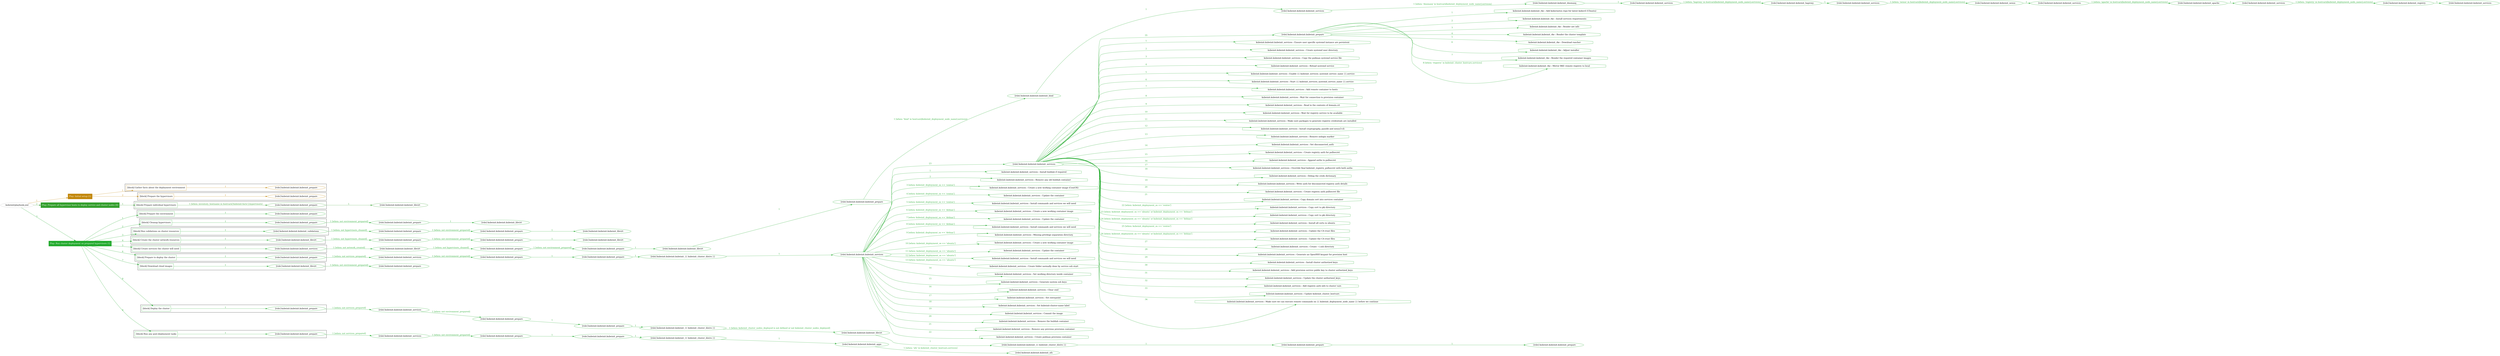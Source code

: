 digraph {
	graph [concentrate=true ordering=in rankdir=LR ratio=fill]
	edge [esep=5 sep=10]
	"kubeinit/playbook.yml" [id=root_node style=dotted]
	play_f203fe64 [label="Play: Initial setup (1)" color="#c2870a" fontcolor="#ffffff" id=play_f203fe64 shape=box style=filled tooltip=localhost]
	"kubeinit/playbook.yml" -> play_f203fe64 [label="1 " color="#c2870a" fontcolor="#c2870a" id=edge_5dcf7c7a labeltooltip="1 " tooltip="1 "]
	subgraph "kubeinit.kubeinit.kubeinit_prepare" {
		role_e467d524 [label="[role] kubeinit.kubeinit.kubeinit_prepare" color="#c2870a" id=role_e467d524 tooltip="kubeinit.kubeinit.kubeinit_prepare"]
	}
	subgraph "kubeinit.kubeinit.kubeinit_prepare" {
		role_4fb74c89 [label="[role] kubeinit.kubeinit.kubeinit_prepare" color="#c2870a" id=role_4fb74c89 tooltip="kubeinit.kubeinit.kubeinit_prepare"]
	}
	subgraph "Play: Initial setup (1)" {
		play_f203fe64 -> block_b8861ea0 [label=1 color="#c2870a" fontcolor="#c2870a" id=edge_22cf4f54 labeltooltip=1 tooltip=1]
		subgraph cluster_block_b8861ea0 {
			block_b8861ea0 [label="[block] Gather facts about the deployment environment" color="#c2870a" id=block_b8861ea0 labeltooltip="Gather facts about the deployment environment" shape=box tooltip="Gather facts about the deployment environment"]
			block_b8861ea0 -> role_e467d524 [label="1 " color="#c2870a" fontcolor="#c2870a" id=edge_e837f29b labeltooltip="1 " tooltip="1 "]
		}
		play_f203fe64 -> block_660bb61f [label=2 color="#c2870a" fontcolor="#c2870a" id=edge_f50a6b25 labeltooltip=2 tooltip=2]
		subgraph cluster_block_660bb61f {
			block_660bb61f [label="[block] Prepare the hypervisors" color="#c2870a" id=block_660bb61f labeltooltip="Prepare the hypervisors" shape=box tooltip="Prepare the hypervisors"]
			block_660bb61f -> role_4fb74c89 [label="1 " color="#c2870a" fontcolor="#c2870a" id=edge_5e5e489a labeltooltip="1 " tooltip="1 "]
		}
	}
	play_b127197c [label="Play: Prepare all hypervisor hosts to deploy service and cluster nodes (0)" color="#349f2d" fontcolor="#ffffff" id=play_b127197c shape=box style=filled tooltip="Play: Prepare all hypervisor hosts to deploy service and cluster nodes (0)"]
	"kubeinit/playbook.yml" -> play_b127197c [label="2 " color="#349f2d" fontcolor="#349f2d" id=edge_904fbb51 labeltooltip="2 " tooltip="2 "]
	subgraph "kubeinit.kubeinit.kubeinit_libvirt" {
		role_efd77561 [label="[role] kubeinit.kubeinit.kubeinit_libvirt" color="#349f2d" id=role_efd77561 tooltip="kubeinit.kubeinit.kubeinit_libvirt"]
	}
	subgraph "kubeinit.kubeinit.kubeinit_prepare" {
		role_2b11e748 [label="[role] kubeinit.kubeinit.kubeinit_prepare" color="#349f2d" id=role_2b11e748 tooltip="kubeinit.kubeinit.kubeinit_prepare"]
		role_2b11e748 -> role_efd77561 [label="1 " color="#349f2d" fontcolor="#349f2d" id=edge_89c65053 labeltooltip="1 " tooltip="1 "]
	}
	subgraph "Play: Prepare all hypervisor hosts to deploy service and cluster nodes (0)" {
		play_b127197c -> block_439875ae [label=1 color="#349f2d" fontcolor="#349f2d" id=edge_71474fbc labeltooltip=1 tooltip=1]
		subgraph cluster_block_439875ae {
			block_439875ae [label="[block] Prepare individual hypervisors" color="#349f2d" id=block_439875ae labeltooltip="Prepare individual hypervisors" shape=box tooltip="Prepare individual hypervisors"]
			block_439875ae -> role_2b11e748 [label="1 [when: inventory_hostname in hostvars['kubeinit-facts'].hypervisors]" color="#349f2d" fontcolor="#349f2d" id=edge_b557f636 labeltooltip="1 [when: inventory_hostname in hostvars['kubeinit-facts'].hypervisors]" tooltip="1 [when: inventory_hostname in hostvars['kubeinit-facts'].hypervisors]"]
		}
	}
	play_5c9dcbb7 [label="Play: Run cluster deployment on prepared hypervisors (1)" color="#22aa2d" fontcolor="#ffffff" id=play_5c9dcbb7 shape=box style=filled tooltip=localhost]
	"kubeinit/playbook.yml" -> play_5c9dcbb7 [label="3 " color="#22aa2d" fontcolor="#22aa2d" id=edge_dd0898eb labeltooltip="3 " tooltip="3 "]
	subgraph "kubeinit.kubeinit.kubeinit_prepare" {
		role_6f401885 [label="[role] kubeinit.kubeinit.kubeinit_prepare" color="#22aa2d" id=role_6f401885 tooltip="kubeinit.kubeinit.kubeinit_prepare"]
	}
	subgraph "kubeinit.kubeinit.kubeinit_libvirt" {
		role_c249c9ad [label="[role] kubeinit.kubeinit.kubeinit_libvirt" color="#22aa2d" id=role_c249c9ad tooltip="kubeinit.kubeinit.kubeinit_libvirt"]
	}
	subgraph "kubeinit.kubeinit.kubeinit_prepare" {
		role_fc27d0d9 [label="[role] kubeinit.kubeinit.kubeinit_prepare" color="#22aa2d" id=role_fc27d0d9 tooltip="kubeinit.kubeinit.kubeinit_prepare"]
		role_fc27d0d9 -> role_c249c9ad [label="1 " color="#22aa2d" fontcolor="#22aa2d" id=edge_87d7061a labeltooltip="1 " tooltip="1 "]
	}
	subgraph "kubeinit.kubeinit.kubeinit_prepare" {
		role_8a7b71ed [label="[role] kubeinit.kubeinit.kubeinit_prepare" color="#22aa2d" id=role_8a7b71ed tooltip="kubeinit.kubeinit.kubeinit_prepare"]
		role_8a7b71ed -> role_fc27d0d9 [label="1 [when: not environment_prepared]" color="#22aa2d" fontcolor="#22aa2d" id=edge_842a76ba labeltooltip="1 [when: not environment_prepared]" tooltip="1 [when: not environment_prepared]"]
	}
	subgraph "kubeinit.kubeinit.kubeinit_libvirt" {
		role_61dd837d [label="[role] kubeinit.kubeinit.kubeinit_libvirt" color="#22aa2d" id=role_61dd837d tooltip="kubeinit.kubeinit.kubeinit_libvirt"]
	}
	subgraph "kubeinit.kubeinit.kubeinit_prepare" {
		role_7abe5933 [label="[role] kubeinit.kubeinit.kubeinit_prepare" color="#22aa2d" id=role_7abe5933 tooltip="kubeinit.kubeinit.kubeinit_prepare"]
		role_7abe5933 -> role_61dd837d [label="1 " color="#22aa2d" fontcolor="#22aa2d" id=edge_33cb4a85 labeltooltip="1 " tooltip="1 "]
	}
	subgraph "kubeinit.kubeinit.kubeinit_prepare" {
		role_9313e4a3 [label="[role] kubeinit.kubeinit.kubeinit_prepare" color="#22aa2d" id=role_9313e4a3 tooltip="kubeinit.kubeinit.kubeinit_prepare"]
		role_9313e4a3 -> role_7abe5933 [label="1 [when: not environment_prepared]" color="#22aa2d" fontcolor="#22aa2d" id=edge_4dc4762d labeltooltip="1 [when: not environment_prepared]" tooltip="1 [when: not environment_prepared]"]
	}
	subgraph "kubeinit.kubeinit.kubeinit_validations" {
		role_940966be [label="[role] kubeinit.kubeinit.kubeinit_validations" color="#22aa2d" id=role_940966be tooltip="kubeinit.kubeinit.kubeinit_validations"]
		role_940966be -> role_9313e4a3 [label="1 [when: not hypervisors_cleaned]" color="#22aa2d" fontcolor="#22aa2d" id=edge_0224e86f labeltooltip="1 [when: not hypervisors_cleaned]" tooltip="1 [when: not hypervisors_cleaned]"]
	}
	subgraph "kubeinit.kubeinit.kubeinit_libvirt" {
		role_951b7a28 [label="[role] kubeinit.kubeinit.kubeinit_libvirt" color="#22aa2d" id=role_951b7a28 tooltip="kubeinit.kubeinit.kubeinit_libvirt"]
	}
	subgraph "kubeinit.kubeinit.kubeinit_prepare" {
		role_3c3b94b3 [label="[role] kubeinit.kubeinit.kubeinit_prepare" color="#22aa2d" id=role_3c3b94b3 tooltip="kubeinit.kubeinit.kubeinit_prepare"]
		role_3c3b94b3 -> role_951b7a28 [label="1 " color="#22aa2d" fontcolor="#22aa2d" id=edge_d5f08f04 labeltooltip="1 " tooltip="1 "]
	}
	subgraph "kubeinit.kubeinit.kubeinit_prepare" {
		role_0b932aaa [label="[role] kubeinit.kubeinit.kubeinit_prepare" color="#22aa2d" id=role_0b932aaa tooltip="kubeinit.kubeinit.kubeinit_prepare"]
		role_0b932aaa -> role_3c3b94b3 [label="1 [when: not environment_prepared]" color="#22aa2d" fontcolor="#22aa2d" id=edge_0516e604 labeltooltip="1 [when: not environment_prepared]" tooltip="1 [when: not environment_prepared]"]
	}
	subgraph "kubeinit.kubeinit.kubeinit_libvirt" {
		role_1f6d24ff [label="[role] kubeinit.kubeinit.kubeinit_libvirt" color="#22aa2d" id=role_1f6d24ff tooltip="kubeinit.kubeinit.kubeinit_libvirt"]
		role_1f6d24ff -> role_0b932aaa [label="1 [when: not hypervisors_cleaned]" color="#22aa2d" fontcolor="#22aa2d" id=edge_991f46eb labeltooltip="1 [when: not hypervisors_cleaned]" tooltip="1 [when: not hypervisors_cleaned]"]
	}
	subgraph "kubeinit.kubeinit.kubeinit_services" {
		role_333b4d7c [label="[role] kubeinit.kubeinit.kubeinit_services" color="#22aa2d" id=role_333b4d7c tooltip="kubeinit.kubeinit.kubeinit_services"]
	}
	subgraph "kubeinit.kubeinit.kubeinit_registry" {
		role_152db32c [label="[role] kubeinit.kubeinit.kubeinit_registry" color="#22aa2d" id=role_152db32c tooltip="kubeinit.kubeinit.kubeinit_registry"]
		role_152db32c -> role_333b4d7c [label="1 " color="#22aa2d" fontcolor="#22aa2d" id=edge_591cc841 labeltooltip="1 " tooltip="1 "]
	}
	subgraph "kubeinit.kubeinit.kubeinit_services" {
		role_26e8e19c [label="[role] kubeinit.kubeinit.kubeinit_services" color="#22aa2d" id=role_26e8e19c tooltip="kubeinit.kubeinit.kubeinit_services"]
		role_26e8e19c -> role_152db32c [label="1 [when: 'registry' in hostvars[kubeinit_deployment_node_name].services]" color="#22aa2d" fontcolor="#22aa2d" id=edge_14d60e1c labeltooltip="1 [when: 'registry' in hostvars[kubeinit_deployment_node_name].services]" tooltip="1 [when: 'registry' in hostvars[kubeinit_deployment_node_name].services]"]
	}
	subgraph "kubeinit.kubeinit.kubeinit_apache" {
		role_32be74a6 [label="[role] kubeinit.kubeinit.kubeinit_apache" color="#22aa2d" id=role_32be74a6 tooltip="kubeinit.kubeinit.kubeinit_apache"]
		role_32be74a6 -> role_26e8e19c [label="1 " color="#22aa2d" fontcolor="#22aa2d" id=edge_33a225fc labeltooltip="1 " tooltip="1 "]
	}
	subgraph "kubeinit.kubeinit.kubeinit_services" {
		role_c632f225 [label="[role] kubeinit.kubeinit.kubeinit_services" color="#22aa2d" id=role_c632f225 tooltip="kubeinit.kubeinit.kubeinit_services"]
		role_c632f225 -> role_32be74a6 [label="1 [when: 'apache' in hostvars[kubeinit_deployment_node_name].services]" color="#22aa2d" fontcolor="#22aa2d" id=edge_ff3029e3 labeltooltip="1 [when: 'apache' in hostvars[kubeinit_deployment_node_name].services]" tooltip="1 [when: 'apache' in hostvars[kubeinit_deployment_node_name].services]"]
	}
	subgraph "kubeinit.kubeinit.kubeinit_nexus" {
		role_0b005d3a [label="[role] kubeinit.kubeinit.kubeinit_nexus" color="#22aa2d" id=role_0b005d3a tooltip="kubeinit.kubeinit.kubeinit_nexus"]
		role_0b005d3a -> role_c632f225 [label="1 " color="#22aa2d" fontcolor="#22aa2d" id=edge_541ac5d3 labeltooltip="1 " tooltip="1 "]
	}
	subgraph "kubeinit.kubeinit.kubeinit_services" {
		role_e580462c [label="[role] kubeinit.kubeinit.kubeinit_services" color="#22aa2d" id=role_e580462c tooltip="kubeinit.kubeinit.kubeinit_services"]
		role_e580462c -> role_0b005d3a [label="1 [when: 'nexus' in hostvars[kubeinit_deployment_node_name].services]" color="#22aa2d" fontcolor="#22aa2d" id=edge_0c5d88ae labeltooltip="1 [when: 'nexus' in hostvars[kubeinit_deployment_node_name].services]" tooltip="1 [when: 'nexus' in hostvars[kubeinit_deployment_node_name].services]"]
	}
	subgraph "kubeinit.kubeinit.kubeinit_haproxy" {
		role_15a813b7 [label="[role] kubeinit.kubeinit.kubeinit_haproxy" color="#22aa2d" id=role_15a813b7 tooltip="kubeinit.kubeinit.kubeinit_haproxy"]
		role_15a813b7 -> role_e580462c [label="1 " color="#22aa2d" fontcolor="#22aa2d" id=edge_4599f87d labeltooltip="1 " tooltip="1 "]
	}
	subgraph "kubeinit.kubeinit.kubeinit_services" {
		role_08a21e77 [label="[role] kubeinit.kubeinit.kubeinit_services" color="#22aa2d" id=role_08a21e77 tooltip="kubeinit.kubeinit.kubeinit_services"]
		role_08a21e77 -> role_15a813b7 [label="1 [when: 'haproxy' in hostvars[kubeinit_deployment_node_name].services]" color="#22aa2d" fontcolor="#22aa2d" id=edge_66373ae7 labeltooltip="1 [when: 'haproxy' in hostvars[kubeinit_deployment_node_name].services]" tooltip="1 [when: 'haproxy' in hostvars[kubeinit_deployment_node_name].services]"]
	}
	subgraph "kubeinit.kubeinit.kubeinit_dnsmasq" {
		role_1073b646 [label="[role] kubeinit.kubeinit.kubeinit_dnsmasq" color="#22aa2d" id=role_1073b646 tooltip="kubeinit.kubeinit.kubeinit_dnsmasq"]
		role_1073b646 -> role_08a21e77 [label="1 " color="#22aa2d" fontcolor="#22aa2d" id=edge_3fba37bc labeltooltip="1 " tooltip="1 "]
	}
	subgraph "kubeinit.kubeinit.kubeinit_services" {
		role_c1d1a006 [label="[role] kubeinit.kubeinit.kubeinit_services" color="#22aa2d" id=role_c1d1a006 tooltip="kubeinit.kubeinit.kubeinit_services"]
		role_c1d1a006 -> role_1073b646 [label="1 [when: 'dnsmasq' in hostvars[kubeinit_deployment_node_name].services]" color="#22aa2d" fontcolor="#22aa2d" id=edge_3e13bc88 labeltooltip="1 [when: 'dnsmasq' in hostvars[kubeinit_deployment_node_name].services]" tooltip="1 [when: 'dnsmasq' in hostvars[kubeinit_deployment_node_name].services]"]
	}
	subgraph "kubeinit.kubeinit.kubeinit_bind" {
		role_f6cf6826 [label="[role] kubeinit.kubeinit.kubeinit_bind" color="#22aa2d" id=role_f6cf6826 tooltip="kubeinit.kubeinit.kubeinit_bind"]
		role_f6cf6826 -> role_c1d1a006 [label="1 " color="#22aa2d" fontcolor="#22aa2d" id=edge_324d417e labeltooltip="1 " tooltip="1 "]
	}
	subgraph "kubeinit.kubeinit.kubeinit_prepare" {
		role_3acef2c4 [label="[role] kubeinit.kubeinit.kubeinit_prepare" color="#22aa2d" id=role_3acef2c4 tooltip="kubeinit.kubeinit.kubeinit_prepare"]
		role_3acef2c4 -> role_f6cf6826 [label="1 [when: 'bind' in hostvars[kubeinit_deployment_node_name].services]" color="#22aa2d" fontcolor="#22aa2d" id=edge_ecb52327 labeltooltip="1 [when: 'bind' in hostvars[kubeinit_deployment_node_name].services]" tooltip="1 [when: 'bind' in hostvars[kubeinit_deployment_node_name].services]"]
	}
	subgraph "kubeinit.kubeinit.kubeinit_libvirt" {
		role_b8cb44ce [label="[role] kubeinit.kubeinit.kubeinit_libvirt" color="#22aa2d" id=role_b8cb44ce tooltip="kubeinit.kubeinit.kubeinit_libvirt"]
		role_b8cb44ce -> role_3acef2c4 [label="1 " color="#22aa2d" fontcolor="#22aa2d" id=edge_5e989aaf labeltooltip="1 " tooltip="1 "]
	}
	subgraph "kubeinit.kubeinit.kubeinit_prepare" {
		role_e1bbb652 [label="[role] kubeinit.kubeinit.kubeinit_prepare" color="#22aa2d" id=role_e1bbb652 tooltip="kubeinit.kubeinit.kubeinit_prepare"]
		role_e1bbb652 -> role_b8cb44ce [label="1 " color="#22aa2d" fontcolor="#22aa2d" id=edge_dc428ec3 labeltooltip="1 " tooltip="1 "]
	}
	subgraph "kubeinit.kubeinit.kubeinit_prepare" {
		role_c5403b37 [label="[role] kubeinit.kubeinit.kubeinit_prepare" color="#22aa2d" id=role_c5403b37 tooltip="kubeinit.kubeinit.kubeinit_prepare"]
		role_c5403b37 -> role_e1bbb652 [label="1 [when: not environment_prepared]" color="#22aa2d" fontcolor="#22aa2d" id=edge_04beca4c labeltooltip="1 [when: not environment_prepared]" tooltip="1 [when: not environment_prepared]"]
	}
	subgraph "kubeinit.kubeinit.kubeinit_libvirt" {
		role_4b329225 [label="[role] kubeinit.kubeinit.kubeinit_libvirt" color="#22aa2d" id=role_4b329225 tooltip="kubeinit.kubeinit.kubeinit_libvirt"]
		role_4b329225 -> role_c5403b37 [label="1 [when: not hypervisors_cleaned]" color="#22aa2d" fontcolor="#22aa2d" id=edge_2e4a4d87 labeltooltip="1 [when: not hypervisors_cleaned]" tooltip="1 [when: not hypervisors_cleaned]"]
	}
	subgraph "kubeinit.kubeinit.kubeinit_services" {
		role_2c03ad2d [label="[role] kubeinit.kubeinit.kubeinit_services" color="#22aa2d" id=role_2c03ad2d tooltip="kubeinit.kubeinit.kubeinit_services"]
		role_2c03ad2d -> role_4b329225 [label="1 [when: not network_created]" color="#22aa2d" fontcolor="#22aa2d" id=edge_7b8a8d40 labeltooltip="1 [when: not network_created]" tooltip="1 [when: not network_created]"]
	}
	subgraph "kubeinit.kubeinit.kubeinit_prepare" {
		role_06c11402 [label="[role] kubeinit.kubeinit.kubeinit_prepare" color="#22aa2d" id=role_06c11402 tooltip="kubeinit.kubeinit.kubeinit_prepare"]
		task_ca6db74f [label="kubeinit.kubeinit.kubeinit_rke : Add kubernetes repo for latest kubectl (Ubuntu)" color="#22aa2d" id=task_ca6db74f shape=octagon tooltip="kubeinit.kubeinit.kubeinit_rke : Add kubernetes repo for latest kubectl (Ubuntu)"]
		role_06c11402 -> task_ca6db74f [label="1 " color="#22aa2d" fontcolor="#22aa2d" id=edge_03eda1d8 labeltooltip="1 " tooltip="1 "]
		task_3bcc8616 [label="kubeinit.kubeinit.kubeinit_rke : Install services requirements" color="#22aa2d" id=task_3bcc8616 shape=octagon tooltip="kubeinit.kubeinit.kubeinit_rke : Install services requirements"]
		role_06c11402 -> task_3bcc8616 [label="2 " color="#22aa2d" fontcolor="#22aa2d" id=edge_4a566cc2 labeltooltip="2 " tooltip="2 "]
		task_acd4ab1b [label="kubeinit.kubeinit.kubeinit_rke : Render net info" color="#22aa2d" id=task_acd4ab1b shape=octagon tooltip="kubeinit.kubeinit.kubeinit_rke : Render net info"]
		role_06c11402 -> task_acd4ab1b [label="3 " color="#22aa2d" fontcolor="#22aa2d" id=edge_0c33eb5f labeltooltip="3 " tooltip="3 "]
		task_8c157789 [label="kubeinit.kubeinit.kubeinit_rke : Render the cluster template" color="#22aa2d" id=task_8c157789 shape=octagon tooltip="kubeinit.kubeinit.kubeinit_rke : Render the cluster template"]
		role_06c11402 -> task_8c157789 [label="4 " color="#22aa2d" fontcolor="#22aa2d" id=edge_29c221c7 labeltooltip="4 " tooltip="4 "]
		task_633b922c [label="kubeinit.kubeinit.kubeinit_rke : Download rancher" color="#22aa2d" id=task_633b922c shape=octagon tooltip="kubeinit.kubeinit.kubeinit_rke : Download rancher"]
		role_06c11402 -> task_633b922c [label="5 " color="#22aa2d" fontcolor="#22aa2d" id=edge_a115df8f labeltooltip="5 " tooltip="5 "]
		task_e9092f39 [label="kubeinit.kubeinit.kubeinit_rke : Adjust installer" color="#22aa2d" id=task_e9092f39 shape=octagon tooltip="kubeinit.kubeinit.kubeinit_rke : Adjust installer"]
		role_06c11402 -> task_e9092f39 [label="6 " color="#22aa2d" fontcolor="#22aa2d" id=edge_10b2ddf5 labeltooltip="6 " tooltip="6 "]
		task_d074ac10 [label="kubeinit.kubeinit.kubeinit_rke : Render the required container images" color="#22aa2d" id=task_d074ac10 shape=octagon tooltip="kubeinit.kubeinit.kubeinit_rke : Render the required container images"]
		role_06c11402 -> task_d074ac10 [label="7 " color="#22aa2d" fontcolor="#22aa2d" id=edge_63b5721e labeltooltip="7 " tooltip="7 "]
		task_630d70fb [label="kubeinit.kubeinit.kubeinit_rke : Mirror RKE remote registry to local" color="#22aa2d" id=task_630d70fb shape=octagon tooltip="kubeinit.kubeinit.kubeinit_rke : Mirror RKE remote registry to local"]
		role_06c11402 -> task_630d70fb [label="8 [when: 'registry' in kubeinit_cluster_hostvars.services]" color="#22aa2d" fontcolor="#22aa2d" id=edge_dd244e01 labeltooltip="8 [when: 'registry' in kubeinit_cluster_hostvars.services]" tooltip="8 [when: 'registry' in kubeinit_cluster_hostvars.services]"]
	}
	subgraph "kubeinit.kubeinit.kubeinit_services" {
		role_709b5b7b [label="[role] kubeinit.kubeinit.kubeinit_services" color="#22aa2d" id=role_709b5b7b tooltip="kubeinit.kubeinit.kubeinit_services"]
		task_ee582a9f [label="kubeinit.kubeinit.kubeinit_services : Ensure user specific systemd instance are persistent" color="#22aa2d" id=task_ee582a9f shape=octagon tooltip="kubeinit.kubeinit.kubeinit_services : Ensure user specific systemd instance are persistent"]
		role_709b5b7b -> task_ee582a9f [label="1 " color="#22aa2d" fontcolor="#22aa2d" id=edge_a2dbf640 labeltooltip="1 " tooltip="1 "]
		task_8d764f91 [label="kubeinit.kubeinit.kubeinit_services : Create systemd user directory" color="#22aa2d" id=task_8d764f91 shape=octagon tooltip="kubeinit.kubeinit.kubeinit_services : Create systemd user directory"]
		role_709b5b7b -> task_8d764f91 [label="2 " color="#22aa2d" fontcolor="#22aa2d" id=edge_7576081e labeltooltip="2 " tooltip="2 "]
		task_23549943 [label="kubeinit.kubeinit.kubeinit_services : Copy the podman systemd service file" color="#22aa2d" id=task_23549943 shape=octagon tooltip="kubeinit.kubeinit.kubeinit_services : Copy the podman systemd service file"]
		role_709b5b7b -> task_23549943 [label="3 " color="#22aa2d" fontcolor="#22aa2d" id=edge_ea71db64 labeltooltip="3 " tooltip="3 "]
		task_22b56328 [label="kubeinit.kubeinit.kubeinit_services : Reload systemd service" color="#22aa2d" id=task_22b56328 shape=octagon tooltip="kubeinit.kubeinit.kubeinit_services : Reload systemd service"]
		role_709b5b7b -> task_22b56328 [label="4 " color="#22aa2d" fontcolor="#22aa2d" id=edge_17ba33b8 labeltooltip="4 " tooltip="4 "]
		task_c8031bb0 [label="kubeinit.kubeinit.kubeinit_services : Enable {{ kubeinit_services_systemd_service_name }}.service" color="#22aa2d" id=task_c8031bb0 shape=octagon tooltip="kubeinit.kubeinit.kubeinit_services : Enable {{ kubeinit_services_systemd_service_name }}.service"]
		role_709b5b7b -> task_c8031bb0 [label="5 " color="#22aa2d" fontcolor="#22aa2d" id=edge_e0786e81 labeltooltip="5 " tooltip="5 "]
		task_a7c2f65a [label="kubeinit.kubeinit.kubeinit_services : Start {{ kubeinit_services_systemd_service_name }}.service" color="#22aa2d" id=task_a7c2f65a shape=octagon tooltip="kubeinit.kubeinit.kubeinit_services : Start {{ kubeinit_services_systemd_service_name }}.service"]
		role_709b5b7b -> task_a7c2f65a [label="6 " color="#22aa2d" fontcolor="#22aa2d" id=edge_9f8cd206 labeltooltip="6 " tooltip="6 "]
		task_480f0516 [label="kubeinit.kubeinit.kubeinit_services : Add remote container to hosts" color="#22aa2d" id=task_480f0516 shape=octagon tooltip="kubeinit.kubeinit.kubeinit_services : Add remote container to hosts"]
		role_709b5b7b -> task_480f0516 [label="7 " color="#22aa2d" fontcolor="#22aa2d" id=edge_bf603fe1 labeltooltip="7 " tooltip="7 "]
		task_cd57b0b5 [label="kubeinit.kubeinit.kubeinit_services : Wait for connection to provision container" color="#22aa2d" id=task_cd57b0b5 shape=octagon tooltip="kubeinit.kubeinit.kubeinit_services : Wait for connection to provision container"]
		role_709b5b7b -> task_cd57b0b5 [label="8 " color="#22aa2d" fontcolor="#22aa2d" id=edge_03ddea29 labeltooltip="8 " tooltip="8 "]
		task_8897c678 [label="kubeinit.kubeinit.kubeinit_services : Read in the contents of domain.crt" color="#22aa2d" id=task_8897c678 shape=octagon tooltip="kubeinit.kubeinit.kubeinit_services : Read in the contents of domain.crt"]
		role_709b5b7b -> task_8897c678 [label="9 " color="#22aa2d" fontcolor="#22aa2d" id=edge_3fceea33 labeltooltip="9 " tooltip="9 "]
		task_1fa891b6 [label="kubeinit.kubeinit.kubeinit_services : Wait for registry service to be available" color="#22aa2d" id=task_1fa891b6 shape=octagon tooltip="kubeinit.kubeinit.kubeinit_services : Wait for registry service to be available"]
		role_709b5b7b -> task_1fa891b6 [label="10 " color="#22aa2d" fontcolor="#22aa2d" id=edge_1a53a291 labeltooltip="10 " tooltip="10 "]
		task_2de02dae [label="kubeinit.kubeinit.kubeinit_services : Make sure packages to generate registry credentials are installed" color="#22aa2d" id=task_2de02dae shape=octagon tooltip="kubeinit.kubeinit.kubeinit_services : Make sure packages to generate registry credentials are installed"]
		role_709b5b7b -> task_2de02dae [label="11 " color="#22aa2d" fontcolor="#22aa2d" id=edge_09ff38c9 labeltooltip="11 " tooltip="11 "]
		task_06daff69 [label="kubeinit.kubeinit.kubeinit_services : Install cryptography, passlib and nexus3-cli" color="#22aa2d" id=task_06daff69 shape=octagon tooltip="kubeinit.kubeinit.kubeinit_services : Install cryptography, passlib and nexus3-cli"]
		role_709b5b7b -> task_06daff69 [label="12 " color="#22aa2d" fontcolor="#22aa2d" id=edge_0395eaed labeltooltip="12 " tooltip="12 "]
		task_f3bce436 [label="kubeinit.kubeinit.kubeinit_services : Remove nologin marker" color="#22aa2d" id=task_f3bce436 shape=octagon tooltip="kubeinit.kubeinit.kubeinit_services : Remove nologin marker"]
		role_709b5b7b -> task_f3bce436 [label="13 " color="#22aa2d" fontcolor="#22aa2d" id=edge_dd3055f5 labeltooltip="13 " tooltip="13 "]
		task_14fcdd0f [label="kubeinit.kubeinit.kubeinit_services : Set disconnected_auth" color="#22aa2d" id=task_14fcdd0f shape=octagon tooltip="kubeinit.kubeinit.kubeinit_services : Set disconnected_auth"]
		role_709b5b7b -> task_14fcdd0f [label="14 " color="#22aa2d" fontcolor="#22aa2d" id=edge_066a8463 labeltooltip="14 " tooltip="14 "]
		task_3cbb5f7d [label="kubeinit.kubeinit.kubeinit_services : Create registry auth for pullsecret" color="#22aa2d" id=task_3cbb5f7d shape=octagon tooltip="kubeinit.kubeinit.kubeinit_services : Create registry auth for pullsecret"]
		role_709b5b7b -> task_3cbb5f7d [label="15 " color="#22aa2d" fontcolor="#22aa2d" id=edge_c7155603 labeltooltip="15 " tooltip="15 "]
		task_2770803c [label="kubeinit.kubeinit.kubeinit_services : Append auths to pullsecret" color="#22aa2d" id=task_2770803c shape=octagon tooltip="kubeinit.kubeinit.kubeinit_services : Append auths to pullsecret"]
		role_709b5b7b -> task_2770803c [label="16 " color="#22aa2d" fontcolor="#22aa2d" id=edge_2a34cd91 labeltooltip="16 " tooltip="16 "]
		task_dc5a3f63 [label="kubeinit.kubeinit.kubeinit_services : Override final kubeinit_registry_pullsecret with both auths" color="#22aa2d" id=task_dc5a3f63 shape=octagon tooltip="kubeinit.kubeinit.kubeinit_services : Override final kubeinit_registry_pullsecret with both auths"]
		role_709b5b7b -> task_dc5a3f63 [label="17 " color="#22aa2d" fontcolor="#22aa2d" id=edge_5109c3a8 labeltooltip="17 " tooltip="17 "]
		task_e5735366 [label="kubeinit.kubeinit.kubeinit_services : Debug the creds dictionary" color="#22aa2d" id=task_e5735366 shape=octagon tooltip="kubeinit.kubeinit.kubeinit_services : Debug the creds dictionary"]
		role_709b5b7b -> task_e5735366 [label="18 " color="#22aa2d" fontcolor="#22aa2d" id=edge_ddbb85f7 labeltooltip="18 " tooltip="18 "]
		task_d7f68a14 [label="kubeinit.kubeinit.kubeinit_services : Write auth for disconnected registry auth details" color="#22aa2d" id=task_d7f68a14 shape=octagon tooltip="kubeinit.kubeinit.kubeinit_services : Write auth for disconnected registry auth details"]
		role_709b5b7b -> task_d7f68a14 [label="19 " color="#22aa2d" fontcolor="#22aa2d" id=edge_14b7ca2b labeltooltip="19 " tooltip="19 "]
		task_1b91be59 [label="kubeinit.kubeinit.kubeinit_services : Create registry auth pullsecret file" color="#22aa2d" id=task_1b91be59 shape=octagon tooltip="kubeinit.kubeinit.kubeinit_services : Create registry auth pullsecret file"]
		role_709b5b7b -> task_1b91be59 [label="20 " color="#22aa2d" fontcolor="#22aa2d" id=edge_3d0846c1 labeltooltip="20 " tooltip="20 "]
		task_10e9fec5 [label="kubeinit.kubeinit.kubeinit_services : Copy domain cert into services container" color="#22aa2d" id=task_10e9fec5 shape=octagon tooltip="kubeinit.kubeinit.kubeinit_services : Copy domain cert into services container"]
		role_709b5b7b -> task_10e9fec5 [label="21 " color="#22aa2d" fontcolor="#22aa2d" id=edge_4f526013 labeltooltip="21 " tooltip="21 "]
		task_f2d420d5 [label="kubeinit.kubeinit.kubeinit_services : Copy cert to pki directory" color="#22aa2d" id=task_f2d420d5 shape=octagon tooltip="kubeinit.kubeinit.kubeinit_services : Copy cert to pki directory"]
		role_709b5b7b -> task_f2d420d5 [label="22 [when: kubeinit_deployment_os == 'centos']" color="#22aa2d" fontcolor="#22aa2d" id=edge_680b846e labeltooltip="22 [when: kubeinit_deployment_os == 'centos']" tooltip="22 [when: kubeinit_deployment_os == 'centos']"]
		task_a0d09fa8 [label="kubeinit.kubeinit.kubeinit_services : Copy cert to pki directory" color="#22aa2d" id=task_a0d09fa8 shape=octagon tooltip="kubeinit.kubeinit.kubeinit_services : Copy cert to pki directory"]
		role_709b5b7b -> task_a0d09fa8 [label="23 [when: kubeinit_deployment_os == 'ubuntu' or kubeinit_deployment_os == 'debian']" color="#22aa2d" fontcolor="#22aa2d" id=edge_f2fc04d7 labeltooltip="23 [when: kubeinit_deployment_os == 'ubuntu' or kubeinit_deployment_os == 'debian']" tooltip="23 [when: kubeinit_deployment_os == 'ubuntu' or kubeinit_deployment_os == 'debian']"]
		task_9110b14f [label="kubeinit.kubeinit.kubeinit_services : Install all certs in ubuntu" color="#22aa2d" id=task_9110b14f shape=octagon tooltip="kubeinit.kubeinit.kubeinit_services : Install all certs in ubuntu"]
		role_709b5b7b -> task_9110b14f [label="24 [when: kubeinit_deployment_os == 'ubuntu' or kubeinit_deployment_os == 'debian']" color="#22aa2d" fontcolor="#22aa2d" id=edge_4c73d2e4 labeltooltip="24 [when: kubeinit_deployment_os == 'ubuntu' or kubeinit_deployment_os == 'debian']" tooltip="24 [when: kubeinit_deployment_os == 'ubuntu' or kubeinit_deployment_os == 'debian']"]
		task_0413dff6 [label="kubeinit.kubeinit.kubeinit_services : Update the CA trust files" color="#22aa2d" id=task_0413dff6 shape=octagon tooltip="kubeinit.kubeinit.kubeinit_services : Update the CA trust files"]
		role_709b5b7b -> task_0413dff6 [label="25 [when: kubeinit_deployment_os == 'centos']" color="#22aa2d" fontcolor="#22aa2d" id=edge_2a822daa labeltooltip="25 [when: kubeinit_deployment_os == 'centos']" tooltip="25 [when: kubeinit_deployment_os == 'centos']"]
		task_35d7f02d [label="kubeinit.kubeinit.kubeinit_services : Update the CA trust files" color="#22aa2d" id=task_35d7f02d shape=octagon tooltip="kubeinit.kubeinit.kubeinit_services : Update the CA trust files"]
		role_709b5b7b -> task_35d7f02d [label="26 [when: kubeinit_deployment_os == 'ubuntu' or kubeinit_deployment_os == 'debian']" color="#22aa2d" fontcolor="#22aa2d" id=edge_1ddff75b labeltooltip="26 [when: kubeinit_deployment_os == 'ubuntu' or kubeinit_deployment_os == 'debian']" tooltip="26 [when: kubeinit_deployment_os == 'ubuntu' or kubeinit_deployment_os == 'debian']"]
		task_ba0f62f6 [label="kubeinit.kubeinit.kubeinit_services : Create ~/.ssh directory" color="#22aa2d" id=task_ba0f62f6 shape=octagon tooltip="kubeinit.kubeinit.kubeinit_services : Create ~/.ssh directory"]
		role_709b5b7b -> task_ba0f62f6 [label="27 " color="#22aa2d" fontcolor="#22aa2d" id=edge_3f6f216d labeltooltip="27 " tooltip="27 "]
		task_bca7ec42 [label="kubeinit.kubeinit.kubeinit_services : Generate an OpenSSH keypair for provision host" color="#22aa2d" id=task_bca7ec42 shape=octagon tooltip="kubeinit.kubeinit.kubeinit_services : Generate an OpenSSH keypair for provision host"]
		role_709b5b7b -> task_bca7ec42 [label="28 " color="#22aa2d" fontcolor="#22aa2d" id=edge_b89828d6 labeltooltip="28 " tooltip="28 "]
		task_cfbdc84c [label="kubeinit.kubeinit.kubeinit_services : Install cluster authorized keys" color="#22aa2d" id=task_cfbdc84c shape=octagon tooltip="kubeinit.kubeinit.kubeinit_services : Install cluster authorized keys"]
		role_709b5b7b -> task_cfbdc84c [label="29 " color="#22aa2d" fontcolor="#22aa2d" id=edge_8d5a1bb9 labeltooltip="29 " tooltip="29 "]
		task_f23d66c3 [label="kubeinit.kubeinit.kubeinit_services : Add provision service public key to cluster authorized_keys" color="#22aa2d" id=task_f23d66c3 shape=octagon tooltip="kubeinit.kubeinit.kubeinit_services : Add provision service public key to cluster authorized_keys"]
		role_709b5b7b -> task_f23d66c3 [label="30 " color="#22aa2d" fontcolor="#22aa2d" id=edge_3c38cfc2 labeltooltip="30 " tooltip="30 "]
		task_c3944532 [label="kubeinit.kubeinit.kubeinit_services : Update the cluster authorized_keys" color="#22aa2d" id=task_c3944532 shape=octagon tooltip="kubeinit.kubeinit.kubeinit_services : Update the cluster authorized_keys"]
		role_709b5b7b -> task_c3944532 [label="31 " color="#22aa2d" fontcolor="#22aa2d" id=edge_18adaa87 labeltooltip="31 " tooltip="31 "]
		task_94c4a16b [label="kubeinit.kubeinit.kubeinit_services : Add registry auth info to cluster vars" color="#22aa2d" id=task_94c4a16b shape=octagon tooltip="kubeinit.kubeinit.kubeinit_services : Add registry auth info to cluster vars"]
		role_709b5b7b -> task_94c4a16b [label="32 " color="#22aa2d" fontcolor="#22aa2d" id=edge_32683d48 labeltooltip="32 " tooltip="32 "]
		task_a05002b4 [label="kubeinit.kubeinit.kubeinit_services : Update kubeinit_cluster_hostvars" color="#22aa2d" id=task_a05002b4 shape=octagon tooltip="kubeinit.kubeinit.kubeinit_services : Update kubeinit_cluster_hostvars"]
		role_709b5b7b -> task_a05002b4 [label="33 " color="#22aa2d" fontcolor="#22aa2d" id=edge_a2eaf00b labeltooltip="33 " tooltip="33 "]
		task_4297c3be [label="kubeinit.kubeinit.kubeinit_services : Make sure we can execute remote commands on {{ kubeinit_deployment_node_name }} before we continue" color="#22aa2d" id=task_4297c3be shape=octagon tooltip="kubeinit.kubeinit.kubeinit_services : Make sure we can execute remote commands on {{ kubeinit_deployment_node_name }} before we continue"]
		role_709b5b7b -> task_4297c3be [label="34 " color="#22aa2d" fontcolor="#22aa2d" id=edge_f4545e57 labeltooltip="34 " tooltip="34 "]
		role_709b5b7b -> role_06c11402 [label="35 " color="#22aa2d" fontcolor="#22aa2d" id=edge_196e99a2 labeltooltip="35 " tooltip="35 "]
	}
	subgraph "kubeinit.kubeinit.kubeinit_services" {
		role_c822571e [label="[role] kubeinit.kubeinit.kubeinit_services" color="#22aa2d" id=role_c822571e tooltip="kubeinit.kubeinit.kubeinit_services"]
		task_fea06071 [label="kubeinit.kubeinit.kubeinit_services : Install buildah if required" color="#22aa2d" id=task_fea06071 shape=octagon tooltip="kubeinit.kubeinit.kubeinit_services : Install buildah if required"]
		role_c822571e -> task_fea06071 [label="1 " color="#22aa2d" fontcolor="#22aa2d" id=edge_1d83ce7e labeltooltip="1 " tooltip="1 "]
		task_56b61051 [label="kubeinit.kubeinit.kubeinit_services : Remove any old buildah container" color="#22aa2d" id=task_56b61051 shape=octagon tooltip="kubeinit.kubeinit.kubeinit_services : Remove any old buildah container"]
		role_c822571e -> task_56b61051 [label="2 " color="#22aa2d" fontcolor="#22aa2d" id=edge_9aa1c11b labeltooltip="2 " tooltip="2 "]
		task_2cbf8c0c [label="kubeinit.kubeinit.kubeinit_services : Create a new working container image (CentOS)" color="#22aa2d" id=task_2cbf8c0c shape=octagon tooltip="kubeinit.kubeinit.kubeinit_services : Create a new working container image (CentOS)"]
		role_c822571e -> task_2cbf8c0c [label="3 [when: kubeinit_deployment_os == 'centos']" color="#22aa2d" fontcolor="#22aa2d" id=edge_c6b1bece labeltooltip="3 [when: kubeinit_deployment_os == 'centos']" tooltip="3 [when: kubeinit_deployment_os == 'centos']"]
		task_a5d0935a [label="kubeinit.kubeinit.kubeinit_services : Update the container" color="#22aa2d" id=task_a5d0935a shape=octagon tooltip="kubeinit.kubeinit.kubeinit_services : Update the container"]
		role_c822571e -> task_a5d0935a [label="4 [when: kubeinit_deployment_os == 'centos']" color="#22aa2d" fontcolor="#22aa2d" id=edge_bc9a336b labeltooltip="4 [when: kubeinit_deployment_os == 'centos']" tooltip="4 [when: kubeinit_deployment_os == 'centos']"]
		task_1cf4b62a [label="kubeinit.kubeinit.kubeinit_services : Install commands and services we will need" color="#22aa2d" id=task_1cf4b62a shape=octagon tooltip="kubeinit.kubeinit.kubeinit_services : Install commands and services we will need"]
		role_c822571e -> task_1cf4b62a [label="5 [when: kubeinit_deployment_os == 'centos']" color="#22aa2d" fontcolor="#22aa2d" id=edge_4562dbc7 labeltooltip="5 [when: kubeinit_deployment_os == 'centos']" tooltip="5 [when: kubeinit_deployment_os == 'centos']"]
		task_7fdeb73d [label="kubeinit.kubeinit.kubeinit_services : Create a new working container image" color="#22aa2d" id=task_7fdeb73d shape=octagon tooltip="kubeinit.kubeinit.kubeinit_services : Create a new working container image"]
		role_c822571e -> task_7fdeb73d [label="6 [when: kubeinit_deployment_os == 'debian']" color="#22aa2d" fontcolor="#22aa2d" id=edge_be938d0b labeltooltip="6 [when: kubeinit_deployment_os == 'debian']" tooltip="6 [when: kubeinit_deployment_os == 'debian']"]
		task_e383f1bd [label="kubeinit.kubeinit.kubeinit_services : Update the container" color="#22aa2d" id=task_e383f1bd shape=octagon tooltip="kubeinit.kubeinit.kubeinit_services : Update the container"]
		role_c822571e -> task_e383f1bd [label="7 [when: kubeinit_deployment_os == 'debian']" color="#22aa2d" fontcolor="#22aa2d" id=edge_5e55c910 labeltooltip="7 [when: kubeinit_deployment_os == 'debian']" tooltip="7 [when: kubeinit_deployment_os == 'debian']"]
		task_8bf76ee9 [label="kubeinit.kubeinit.kubeinit_services : Install commands and services we will need" color="#22aa2d" id=task_8bf76ee9 shape=octagon tooltip="kubeinit.kubeinit.kubeinit_services : Install commands and services we will need"]
		role_c822571e -> task_8bf76ee9 [label="8 [when: kubeinit_deployment_os == 'debian']" color="#22aa2d" fontcolor="#22aa2d" id=edge_347585b5 labeltooltip="8 [when: kubeinit_deployment_os == 'debian']" tooltip="8 [when: kubeinit_deployment_os == 'debian']"]
		task_b8a8b6ab [label="kubeinit.kubeinit.kubeinit_services : Missing privilege separation directory" color="#22aa2d" id=task_b8a8b6ab shape=octagon tooltip="kubeinit.kubeinit.kubeinit_services : Missing privilege separation directory"]
		role_c822571e -> task_b8a8b6ab [label="9 [when: kubeinit_deployment_os == 'debian']" color="#22aa2d" fontcolor="#22aa2d" id=edge_ae282f68 labeltooltip="9 [when: kubeinit_deployment_os == 'debian']" tooltip="9 [when: kubeinit_deployment_os == 'debian']"]
		task_44f27161 [label="kubeinit.kubeinit.kubeinit_services : Create a new working container image" color="#22aa2d" id=task_44f27161 shape=octagon tooltip="kubeinit.kubeinit.kubeinit_services : Create a new working container image"]
		role_c822571e -> task_44f27161 [label="10 [when: kubeinit_deployment_os == 'ubuntu']" color="#22aa2d" fontcolor="#22aa2d" id=edge_2f8ad0f5 labeltooltip="10 [when: kubeinit_deployment_os == 'ubuntu']" tooltip="10 [when: kubeinit_deployment_os == 'ubuntu']"]
		task_30fe682b [label="kubeinit.kubeinit.kubeinit_services : Update the container" color="#22aa2d" id=task_30fe682b shape=octagon tooltip="kubeinit.kubeinit.kubeinit_services : Update the container"]
		role_c822571e -> task_30fe682b [label="11 [when: kubeinit_deployment_os == 'ubuntu']" color="#22aa2d" fontcolor="#22aa2d" id=edge_baf6a310 labeltooltip="11 [when: kubeinit_deployment_os == 'ubuntu']" tooltip="11 [when: kubeinit_deployment_os == 'ubuntu']"]
		task_4a5b4f39 [label="kubeinit.kubeinit.kubeinit_services : Install commands and services we will need" color="#22aa2d" id=task_4a5b4f39 shape=octagon tooltip="kubeinit.kubeinit.kubeinit_services : Install commands and services we will need"]
		role_c822571e -> task_4a5b4f39 [label="12 [when: kubeinit_deployment_os == 'ubuntu']" color="#22aa2d" fontcolor="#22aa2d" id=edge_34ff7a21 labeltooltip="12 [when: kubeinit_deployment_os == 'ubuntu']" tooltip="12 [when: kubeinit_deployment_os == 'ubuntu']"]
		task_d883af4a [label="kubeinit.kubeinit.kubeinit_services : Create folder normally done by service ssh start" color="#22aa2d" id=task_d883af4a shape=octagon tooltip="kubeinit.kubeinit.kubeinit_services : Create folder normally done by service ssh start"]
		role_c822571e -> task_d883af4a [label="13 [when: kubeinit_deployment_os == 'ubuntu']" color="#22aa2d" fontcolor="#22aa2d" id=edge_0944e2df labeltooltip="13 [when: kubeinit_deployment_os == 'ubuntu']" tooltip="13 [when: kubeinit_deployment_os == 'ubuntu']"]
		task_fe6d28d1 [label="kubeinit.kubeinit.kubeinit_services : Set working directory inside container" color="#22aa2d" id=task_fe6d28d1 shape=octagon tooltip="kubeinit.kubeinit.kubeinit_services : Set working directory inside container"]
		role_c822571e -> task_fe6d28d1 [label="14 " color="#22aa2d" fontcolor="#22aa2d" id=edge_0ae579b7 labeltooltip="14 " tooltip="14 "]
		task_ee810682 [label="kubeinit.kubeinit.kubeinit_services : Generate system ssh keys" color="#22aa2d" id=task_ee810682 shape=octagon tooltip="kubeinit.kubeinit.kubeinit_services : Generate system ssh keys"]
		role_c822571e -> task_ee810682 [label="15 " color="#22aa2d" fontcolor="#22aa2d" id=edge_88ca8033 labeltooltip="15 " tooltip="15 "]
		task_f691c3e0 [label="kubeinit.kubeinit.kubeinit_services : Clear cmd" color="#22aa2d" id=task_f691c3e0 shape=octagon tooltip="kubeinit.kubeinit.kubeinit_services : Clear cmd"]
		role_c822571e -> task_f691c3e0 [label="16 " color="#22aa2d" fontcolor="#22aa2d" id=edge_c89da8f4 labeltooltip="16 " tooltip="16 "]
		task_5d4b2139 [label="kubeinit.kubeinit.kubeinit_services : Set entrypoint" color="#22aa2d" id=task_5d4b2139 shape=octagon tooltip="kubeinit.kubeinit.kubeinit_services : Set entrypoint"]
		role_c822571e -> task_5d4b2139 [label="17 " color="#22aa2d" fontcolor="#22aa2d" id=edge_7e27a96d labeltooltip="17 " tooltip="17 "]
		task_e74aa83d [label="kubeinit.kubeinit.kubeinit_services : Set kubeinit-cluster-name label" color="#22aa2d" id=task_e74aa83d shape=octagon tooltip="kubeinit.kubeinit.kubeinit_services : Set kubeinit-cluster-name label"]
		role_c822571e -> task_e74aa83d [label="18 " color="#22aa2d" fontcolor="#22aa2d" id=edge_a3687705 labeltooltip="18 " tooltip="18 "]
		task_11187b57 [label="kubeinit.kubeinit.kubeinit_services : Commit the image" color="#22aa2d" id=task_11187b57 shape=octagon tooltip="kubeinit.kubeinit.kubeinit_services : Commit the image"]
		role_c822571e -> task_11187b57 [label="19 " color="#22aa2d" fontcolor="#22aa2d" id=edge_dcb1d8c8 labeltooltip="19 " tooltip="19 "]
		task_d931177b [label="kubeinit.kubeinit.kubeinit_services : Remove the buildah container" color="#22aa2d" id=task_d931177b shape=octagon tooltip="kubeinit.kubeinit.kubeinit_services : Remove the buildah container"]
		role_c822571e -> task_d931177b [label="20 " color="#22aa2d" fontcolor="#22aa2d" id=edge_185efb2b labeltooltip="20 " tooltip="20 "]
		task_010788c1 [label="kubeinit.kubeinit.kubeinit_services : Remove any previous provision container" color="#22aa2d" id=task_010788c1 shape=octagon tooltip="kubeinit.kubeinit.kubeinit_services : Remove any previous provision container"]
		role_c822571e -> task_010788c1 [label="21 " color="#22aa2d" fontcolor="#22aa2d" id=edge_bca2db16 labeltooltip="21 " tooltip="21 "]
		task_df36f5f4 [label="kubeinit.kubeinit.kubeinit_services : Create podman provision container" color="#22aa2d" id=task_df36f5f4 shape=octagon tooltip="kubeinit.kubeinit.kubeinit_services : Create podman provision container"]
		role_c822571e -> task_df36f5f4 [label="22 " color="#22aa2d" fontcolor="#22aa2d" id=edge_fe922c48 labeltooltip="22 " tooltip="22 "]
		role_c822571e -> role_709b5b7b [label="23 " color="#22aa2d" fontcolor="#22aa2d" id=edge_f472c680 labeltooltip="23 " tooltip="23 "]
	}
	subgraph "kubeinit.kubeinit.kubeinit_{{ kubeinit_cluster_distro }}" {
		role_583f772f [label="[role] kubeinit.kubeinit.kubeinit_{{ kubeinit_cluster_distro }}" color="#22aa2d" id=role_583f772f tooltip="kubeinit.kubeinit.kubeinit_{{ kubeinit_cluster_distro }}"]
		role_583f772f -> role_c822571e [label="1 " color="#22aa2d" fontcolor="#22aa2d" id=edge_4fd5de97 labeltooltip="1 " tooltip="1 "]
	}
	subgraph "kubeinit.kubeinit.kubeinit_prepare" {
		role_2bd9130c [label="[role] kubeinit.kubeinit.kubeinit_prepare" color="#22aa2d" id=role_2bd9130c tooltip="kubeinit.kubeinit.kubeinit_prepare"]
		role_2bd9130c -> role_583f772f [label="1 " color="#22aa2d" fontcolor="#22aa2d" id=edge_98fe5b67 labeltooltip="1 " tooltip="1 "]
	}
	subgraph "kubeinit.kubeinit.kubeinit_prepare" {
		role_b197c101 [label="[role] kubeinit.kubeinit.kubeinit_prepare" color="#22aa2d" id=role_b197c101 tooltip="kubeinit.kubeinit.kubeinit_prepare"]
		role_b197c101 -> role_2bd9130c [label="1 " color="#22aa2d" fontcolor="#22aa2d" id=edge_d21e3ef9 labeltooltip="1 " tooltip="1 "]
	}
	subgraph "kubeinit.kubeinit.kubeinit_services" {
		role_d2ff236d [label="[role] kubeinit.kubeinit.kubeinit_services" color="#22aa2d" id=role_d2ff236d tooltip="kubeinit.kubeinit.kubeinit_services"]
		role_d2ff236d -> role_b197c101 [label="1 [when: not environment_prepared]" color="#22aa2d" fontcolor="#22aa2d" id=edge_5c02f45f labeltooltip="1 [when: not environment_prepared]" tooltip="1 [when: not environment_prepared]"]
	}
	subgraph "kubeinit.kubeinit.kubeinit_prepare" {
		role_e77ffd1d [label="[role] kubeinit.kubeinit.kubeinit_prepare" color="#22aa2d" id=role_e77ffd1d tooltip="kubeinit.kubeinit.kubeinit_prepare"]
		role_e77ffd1d -> role_d2ff236d [label="1 [when: not services_prepared]" color="#22aa2d" fontcolor="#22aa2d" id=edge_442bb7a1 labeltooltip="1 [when: not services_prepared]" tooltip="1 [when: not services_prepared]"]
	}
	subgraph "kubeinit.kubeinit.kubeinit_prepare" {
		role_5bc42c78 [label="[role] kubeinit.kubeinit.kubeinit_prepare" color="#22aa2d" id=role_5bc42c78 tooltip="kubeinit.kubeinit.kubeinit_prepare"]
	}
	subgraph "kubeinit.kubeinit.kubeinit_libvirt" {
		role_2520c286 [label="[role] kubeinit.kubeinit.kubeinit_libvirt" color="#22aa2d" id=role_2520c286 tooltip="kubeinit.kubeinit.kubeinit_libvirt"]
		role_2520c286 -> role_5bc42c78 [label="1 [when: not environment_prepared]" color="#22aa2d" fontcolor="#22aa2d" id=edge_d670e60e labeltooltip="1 [when: not environment_prepared]" tooltip="1 [when: not environment_prepared]"]
	}
	subgraph "kubeinit.kubeinit.kubeinit_prepare" {
		role_284c52eb [label="[role] kubeinit.kubeinit.kubeinit_prepare" color="#22aa2d" id=role_284c52eb tooltip="kubeinit.kubeinit.kubeinit_prepare"]
	}
	subgraph "kubeinit.kubeinit.kubeinit_prepare" {
		role_6fbe03ff [label="[role] kubeinit.kubeinit.kubeinit_prepare" color="#22aa2d" id=role_6fbe03ff tooltip="kubeinit.kubeinit.kubeinit_prepare"]
		role_6fbe03ff -> role_284c52eb [label="1 " color="#22aa2d" fontcolor="#22aa2d" id=edge_de2b32af labeltooltip="1 " tooltip="1 "]
	}
	subgraph "kubeinit.kubeinit.kubeinit_{{ kubeinit_cluster_distro }}" {
		role_95d1ac77 [label="[role] kubeinit.kubeinit.kubeinit_{{ kubeinit_cluster_distro }}" color="#22aa2d" id=role_95d1ac77 tooltip="kubeinit.kubeinit.kubeinit_{{ kubeinit_cluster_distro }}"]
		role_95d1ac77 -> role_6fbe03ff [label="1 " color="#22aa2d" fontcolor="#22aa2d" id=edge_62e3b789 labeltooltip="1 " tooltip="1 "]
	}
	subgraph "kubeinit.kubeinit.kubeinit_libvirt" {
		role_bc3f7b2d [label="[role] kubeinit.kubeinit.kubeinit_libvirt" color="#22aa2d" id=role_bc3f7b2d tooltip="kubeinit.kubeinit.kubeinit_libvirt"]
		role_bc3f7b2d -> role_95d1ac77 [label="1 " color="#22aa2d" fontcolor="#22aa2d" id=edge_3ca99607 labeltooltip="1 " tooltip="1 "]
	}
	subgraph "kubeinit.kubeinit.kubeinit_{{ kubeinit_cluster_distro }}" {
		role_6d82deb7 [label="[role] kubeinit.kubeinit.kubeinit_{{ kubeinit_cluster_distro }}" color="#22aa2d" id=role_6d82deb7 tooltip="kubeinit.kubeinit.kubeinit_{{ kubeinit_cluster_distro }}"]
		role_6d82deb7 -> role_bc3f7b2d [label="1 [when: kubeinit_cluster_nodes_deployed is not defined or not kubeinit_cluster_nodes_deployed]" color="#22aa2d" fontcolor="#22aa2d" id=edge_97b79344 labeltooltip="1 [when: kubeinit_cluster_nodes_deployed is not defined or not kubeinit_cluster_nodes_deployed]" tooltip="1 [when: kubeinit_cluster_nodes_deployed is not defined or not kubeinit_cluster_nodes_deployed]"]
	}
	subgraph "kubeinit.kubeinit.kubeinit_prepare" {
		role_51262643 [label="[role] kubeinit.kubeinit.kubeinit_prepare" color="#22aa2d" id=role_51262643 tooltip="kubeinit.kubeinit.kubeinit_prepare"]
		role_51262643 -> role_6d82deb7 [label="1 " color="#22aa2d" fontcolor="#22aa2d" id=edge_b4756231 labeltooltip="1 " tooltip="1 "]
	}
	subgraph "kubeinit.kubeinit.kubeinit_prepare" {
		role_ce5edcc5 [label="[role] kubeinit.kubeinit.kubeinit_prepare" color="#22aa2d" id=role_ce5edcc5 tooltip="kubeinit.kubeinit.kubeinit_prepare"]
		role_ce5edcc5 -> role_51262643 [label="1 " color="#22aa2d" fontcolor="#22aa2d" id=edge_6427e1f9 labeltooltip="1 " tooltip="1 "]
	}
	subgraph "kubeinit.kubeinit.kubeinit_services" {
		role_227daa09 [label="[role] kubeinit.kubeinit.kubeinit_services" color="#22aa2d" id=role_227daa09 tooltip="kubeinit.kubeinit.kubeinit_services"]
		role_227daa09 -> role_ce5edcc5 [label="1 [when: not environment_prepared]" color="#22aa2d" fontcolor="#22aa2d" id=edge_76a9f403 labeltooltip="1 [when: not environment_prepared]" tooltip="1 [when: not environment_prepared]"]
	}
	subgraph "kubeinit.kubeinit.kubeinit_prepare" {
		role_b4f38e16 [label="[role] kubeinit.kubeinit.kubeinit_prepare" color="#22aa2d" id=role_b4f38e16 tooltip="kubeinit.kubeinit.kubeinit_prepare"]
		role_b4f38e16 -> role_227daa09 [label="1 [when: not services_prepared]" color="#22aa2d" fontcolor="#22aa2d" id=edge_29c0f94d labeltooltip="1 [when: not services_prepared]" tooltip="1 [when: not services_prepared]"]
	}
	subgraph "kubeinit.kubeinit.kubeinit_nfs" {
		role_caa44971 [label="[role] kubeinit.kubeinit.kubeinit_nfs" color="#22aa2d" id=role_caa44971 tooltip="kubeinit.kubeinit.kubeinit_nfs"]
	}
	subgraph "kubeinit.kubeinit.kubeinit_apps" {
		role_f963fb8c [label="[role] kubeinit.kubeinit.kubeinit_apps" color="#22aa2d" id=role_f963fb8c tooltip="kubeinit.kubeinit.kubeinit_apps"]
		role_f963fb8c -> role_caa44971 [label="1 [when: 'nfs' in kubeinit_cluster_hostvars.services]" color="#22aa2d" fontcolor="#22aa2d" id=edge_b84602db labeltooltip="1 [when: 'nfs' in kubeinit_cluster_hostvars.services]" tooltip="1 [when: 'nfs' in kubeinit_cluster_hostvars.services]"]
	}
	subgraph "kubeinit.kubeinit.kubeinit_{{ kubeinit_cluster_distro }}" {
		role_f042e1d1 [label="[role] kubeinit.kubeinit.kubeinit_{{ kubeinit_cluster_distro }}" color="#22aa2d" id=role_f042e1d1 tooltip="kubeinit.kubeinit.kubeinit_{{ kubeinit_cluster_distro }}"]
		role_f042e1d1 -> role_f963fb8c [label="1 " color="#22aa2d" fontcolor="#22aa2d" id=edge_6a9f9374 labeltooltip="1 " tooltip="1 "]
	}
	subgraph "kubeinit.kubeinit.kubeinit_prepare" {
		role_0d2afd57 [label="[role] kubeinit.kubeinit.kubeinit_prepare" color="#22aa2d" id=role_0d2afd57 tooltip="kubeinit.kubeinit.kubeinit_prepare"]
		role_0d2afd57 -> role_f042e1d1 [label="1 " color="#22aa2d" fontcolor="#22aa2d" id=edge_3718f91f labeltooltip="1 " tooltip="1 "]
	}
	subgraph "kubeinit.kubeinit.kubeinit_prepare" {
		role_17819b44 [label="[role] kubeinit.kubeinit.kubeinit_prepare" color="#22aa2d" id=role_17819b44 tooltip="kubeinit.kubeinit.kubeinit_prepare"]
		role_17819b44 -> role_0d2afd57 [label="1 " color="#22aa2d" fontcolor="#22aa2d" id=edge_5e5d4262 labeltooltip="1 " tooltip="1 "]
	}
	subgraph "kubeinit.kubeinit.kubeinit_services" {
		role_cc843fe2 [label="[role] kubeinit.kubeinit.kubeinit_services" color="#22aa2d" id=role_cc843fe2 tooltip="kubeinit.kubeinit.kubeinit_services"]
		role_cc843fe2 -> role_17819b44 [label="1 [when: not environment_prepared]" color="#22aa2d" fontcolor="#22aa2d" id=edge_8beb40d4 labeltooltip="1 [when: not environment_prepared]" tooltip="1 [when: not environment_prepared]"]
	}
	subgraph "kubeinit.kubeinit.kubeinit_prepare" {
		role_7d1a676f [label="[role] kubeinit.kubeinit.kubeinit_prepare" color="#22aa2d" id=role_7d1a676f tooltip="kubeinit.kubeinit.kubeinit_prepare"]
		role_7d1a676f -> role_cc843fe2 [label="1 [when: not services_prepared]" color="#22aa2d" fontcolor="#22aa2d" id=edge_8fdecb97 labeltooltip="1 [when: not services_prepared]" tooltip="1 [when: not services_prepared]"]
	}
	subgraph "Play: Run cluster deployment on prepared hypervisors (1)" {
		play_5c9dcbb7 -> block_79bb053a [label=1 color="#22aa2d" fontcolor="#22aa2d" id=edge_0cc1fc27 labeltooltip=1 tooltip=1]
		subgraph cluster_block_79bb053a {
			block_79bb053a [label="[block] Prepare the environment" color="#22aa2d" id=block_79bb053a labeltooltip="Prepare the environment" shape=box tooltip="Prepare the environment"]
			block_79bb053a -> role_6f401885 [label="1 " color="#22aa2d" fontcolor="#22aa2d" id=edge_0018293c labeltooltip="1 " tooltip="1 "]
		}
		play_5c9dcbb7 -> block_c597aaec [label=2 color="#22aa2d" fontcolor="#22aa2d" id=edge_4db55db7 labeltooltip=2 tooltip=2]
		subgraph cluster_block_c597aaec {
			block_c597aaec [label="[block] Cleanup hypervisors" color="#22aa2d" id=block_c597aaec labeltooltip="Cleanup hypervisors" shape=box tooltip="Cleanup hypervisors"]
			block_c597aaec -> role_8a7b71ed [label="1 " color="#22aa2d" fontcolor="#22aa2d" id=edge_eca58a6c labeltooltip="1 " tooltip="1 "]
		}
		play_5c9dcbb7 -> block_d1437640 [label=3 color="#22aa2d" fontcolor="#22aa2d" id=edge_7165c277 labeltooltip=3 tooltip=3]
		subgraph cluster_block_d1437640 {
			block_d1437640 [label="[block] Run validations on cluster resources" color="#22aa2d" id=block_d1437640 labeltooltip="Run validations on cluster resources" shape=box tooltip="Run validations on cluster resources"]
			block_d1437640 -> role_940966be [label="1 " color="#22aa2d" fontcolor="#22aa2d" id=edge_bf54018b labeltooltip="1 " tooltip="1 "]
		}
		play_5c9dcbb7 -> block_e8a73f52 [label=4 color="#22aa2d" fontcolor="#22aa2d" id=edge_77595d6f labeltooltip=4 tooltip=4]
		subgraph cluster_block_e8a73f52 {
			block_e8a73f52 [label="[block] Create the cluster network resources" color="#22aa2d" id=block_e8a73f52 labeltooltip="Create the cluster network resources" shape=box tooltip="Create the cluster network resources"]
			block_e8a73f52 -> role_1f6d24ff [label="1 " color="#22aa2d" fontcolor="#22aa2d" id=edge_7a110739 labeltooltip="1 " tooltip="1 "]
		}
		play_5c9dcbb7 -> block_b537c8b7 [label=5 color="#22aa2d" fontcolor="#22aa2d" id=edge_439ba079 labeltooltip=5 tooltip=5]
		subgraph cluster_block_b537c8b7 {
			block_b537c8b7 [label="[block] Create services the cluster will need" color="#22aa2d" id=block_b537c8b7 labeltooltip="Create services the cluster will need" shape=box tooltip="Create services the cluster will need"]
			block_b537c8b7 -> role_2c03ad2d [label="1 " color="#22aa2d" fontcolor="#22aa2d" id=edge_4c0ad948 labeltooltip="1 " tooltip="1 "]
		}
		play_5c9dcbb7 -> block_b28a9b86 [label=6 color="#22aa2d" fontcolor="#22aa2d" id=edge_0e6ad69a labeltooltip=6 tooltip=6]
		subgraph cluster_block_b28a9b86 {
			block_b28a9b86 [label="[block] Prepare to deploy the cluster" color="#22aa2d" id=block_b28a9b86 labeltooltip="Prepare to deploy the cluster" shape=box tooltip="Prepare to deploy the cluster"]
			block_b28a9b86 -> role_e77ffd1d [label="1 " color="#22aa2d" fontcolor="#22aa2d" id=edge_03a6eb8b labeltooltip="1 " tooltip="1 "]
		}
		play_5c9dcbb7 -> block_e3532d32 [label=7 color="#22aa2d" fontcolor="#22aa2d" id=edge_6661f5e9 labeltooltip=7 tooltip=7]
		subgraph cluster_block_e3532d32 {
			block_e3532d32 [label="[block] Download cloud images" color="#22aa2d" id=block_e3532d32 labeltooltip="Download cloud images" shape=box tooltip="Download cloud images"]
			block_e3532d32 -> role_2520c286 [label="1 " color="#22aa2d" fontcolor="#22aa2d" id=edge_2be74702 labeltooltip="1 " tooltip="1 "]
		}
		play_5c9dcbb7 -> block_021958b9 [label=8 color="#22aa2d" fontcolor="#22aa2d" id=edge_eaf9623c labeltooltip=8 tooltip=8]
		subgraph cluster_block_021958b9 {
			block_021958b9 [label="[block] Deploy the cluster" color="#22aa2d" id=block_021958b9 labeltooltip="Deploy the cluster" shape=box tooltip="Deploy the cluster"]
			block_021958b9 -> role_b4f38e16 [label="1 " color="#22aa2d" fontcolor="#22aa2d" id=edge_6f4c4ac8 labeltooltip="1 " tooltip="1 "]
		}
		play_5c9dcbb7 -> block_69e8de13 [label=9 color="#22aa2d" fontcolor="#22aa2d" id=edge_0f8ac003 labeltooltip=9 tooltip=9]
		subgraph cluster_block_69e8de13 {
			block_69e8de13 [label="[block] Run any post-deployment tasks" color="#22aa2d" id=block_69e8de13 labeltooltip="Run any post-deployment tasks" shape=box tooltip="Run any post-deployment tasks"]
			block_69e8de13 -> role_7d1a676f [label="1 " color="#22aa2d" fontcolor="#22aa2d" id=edge_e3625eca labeltooltip="1 " tooltip="1 "]
		}
	}
}
